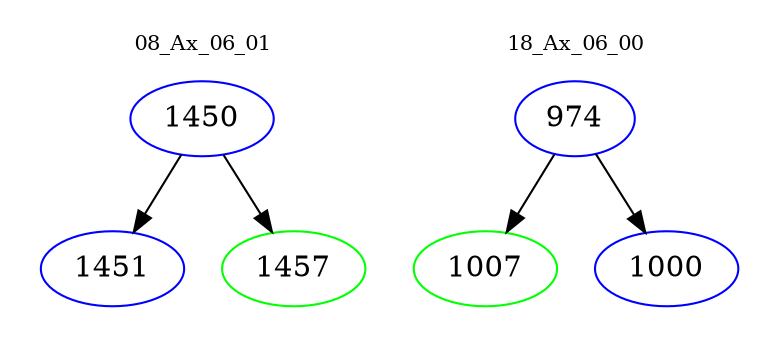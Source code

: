 digraph{
subgraph cluster_0 {
color = white
label = "08_Ax_06_01";
fontsize=10;
T0_1450 [label="1450", color="blue"]
T0_1450 -> T0_1451 [color="black"]
T0_1451 [label="1451", color="blue"]
T0_1450 -> T0_1457 [color="black"]
T0_1457 [label="1457", color="green"]
}
subgraph cluster_1 {
color = white
label = "18_Ax_06_00";
fontsize=10;
T1_974 [label="974", color="blue"]
T1_974 -> T1_1007 [color="black"]
T1_1007 [label="1007", color="green"]
T1_974 -> T1_1000 [color="black"]
T1_1000 [label="1000", color="blue"]
}
}
